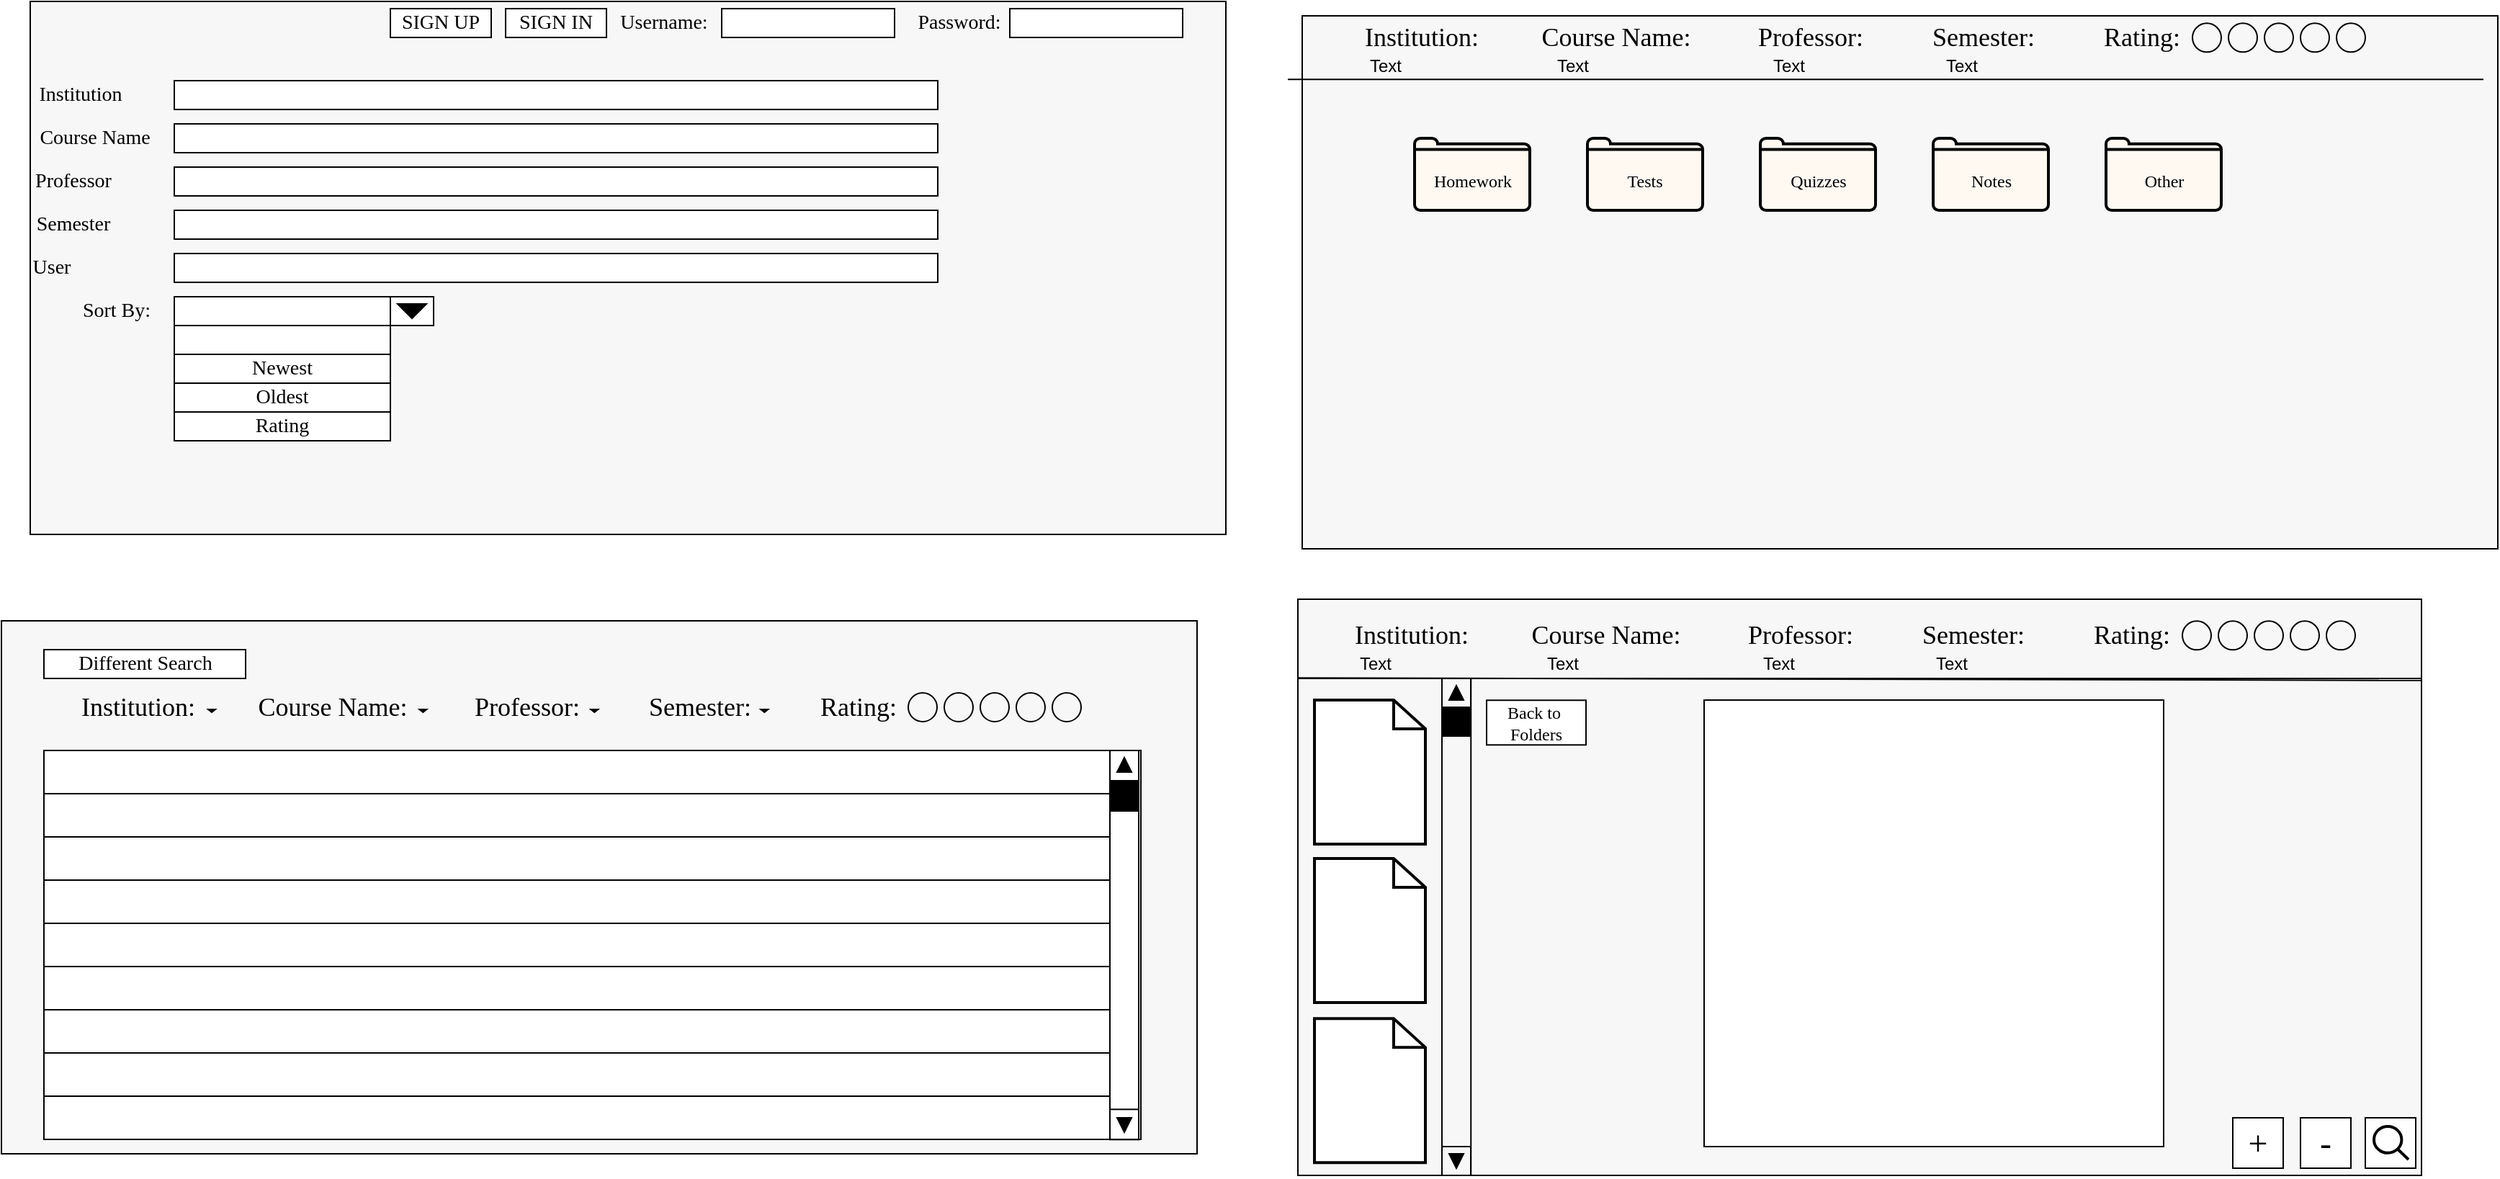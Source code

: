 <mxfile version="10.5.2" type="github"><diagram id="fE3weY7RTYQjaX6MT7tJ" name="Page-1"><mxGraphModel dx="998" dy="424" grid="1" gridSize="10" guides="1" tooltips="1" connect="1" arrows="1" fold="1" page="1" pageScale="1" pageWidth="850" pageHeight="1100" math="0" shadow="0"><root><mxCell id="0"/><mxCell id="1" parent="0"/><mxCell id="RQsLyxsgD_TibJoST8AB-97" value="" style="rounded=0;whiteSpace=wrap;html=1;strokeColor=#000000;fillColor=#F7F7F7;" parent="1" vertex="1"><mxGeometry x="920" y="480" width="780" height="400" as="geometry"/></mxCell><mxCell id="5D6q7GdCZ7EVulJObCjl-46" value="" style="rounded=0;whiteSpace=wrap;html=1;strokeColor=#000000;fillColor=none;" vertex="1" parent="1"><mxGeometry x="920" y="535" width="780" height="345" as="geometry"/></mxCell><mxCell id="5D6q7GdCZ7EVulJObCjl-62" value="" style="rounded=0;whiteSpace=wrap;html=1;strokeColor=#000000;fillColor=#F7F7F7;" vertex="1" parent="1"><mxGeometry x="923" y="75" width="830" height="370" as="geometry"/></mxCell><mxCell id="5D6q7GdCZ7EVulJObCjl-19" value="" style="rounded=0;whiteSpace=wrap;html=1;strokeColor=#000000;fillColor=#F7F7F7;" vertex="1" parent="1"><mxGeometry x="40" y="65" width="830" height="370" as="geometry"/></mxCell><mxCell id="RQsLyxsgD_TibJoST8AB-96" value="" style="rounded=0;whiteSpace=wrap;html=1;strokeColor=#000000;fillColor=#F7F7F7;" parent="1" vertex="1"><mxGeometry x="20" y="495" width="830" height="370" as="geometry"/></mxCell><mxCell id="RQsLyxsgD_TibJoST8AB-2" value="" style="rounded=0;whiteSpace=wrap;html=1;" parent="1" vertex="1"><mxGeometry x="140" y="120" width="530" height="20" as="geometry"/></mxCell><mxCell id="RQsLyxsgD_TibJoST8AB-3" value="&lt;div style=&quot;text-align: left&quot;&gt;&lt;span style=&quot;font-size: 14px ; font-family: &amp;#34;georgia&amp;#34;&quot;&gt;Institution&lt;/span&gt;&lt;/div&gt;" style="text;html=1;strokeColor=none;fillColor=none;align=center;verticalAlign=middle;whiteSpace=wrap;rounded=0;" parent="1" vertex="1"><mxGeometry x="30" y="120" width="90" height="20" as="geometry"/></mxCell><mxCell id="RQsLyxsgD_TibJoST8AB-5" value="&lt;font face=&quot;Georgia&quot; style=&quot;font-size: 14px&quot;&gt;Course Name&lt;/font&gt;" style="text;html=1;strokeColor=none;fillColor=none;align=center;verticalAlign=middle;whiteSpace=wrap;rounded=0;" parent="1" vertex="1"><mxGeometry x="40" y="150" width="90" height="20" as="geometry"/></mxCell><mxCell id="RQsLyxsgD_TibJoST8AB-6" value="&lt;div style=&quot;text-align: left&quot;&gt;&lt;span style=&quot;font-size: 14px ; font-family: &amp;#34;georgia&amp;#34;&quot;&gt;Professor&lt;/span&gt;&lt;/div&gt;" style="text;html=1;strokeColor=none;fillColor=none;align=center;verticalAlign=middle;whiteSpace=wrap;rounded=0;" parent="1" vertex="1"><mxGeometry x="40" y="180" width="60" height="20" as="geometry"/></mxCell><mxCell id="RQsLyxsgD_TibJoST8AB-7" value="&lt;div style=&quot;text-align: left&quot;&gt;&lt;span style=&quot;font-size: 14px ; font-family: &amp;#34;georgia&amp;#34;&quot;&gt;Semester&lt;/span&gt;&lt;/div&gt;" style="text;html=1;strokeColor=none;fillColor=none;align=center;verticalAlign=middle;whiteSpace=wrap;rounded=0;" parent="1" vertex="1"><mxGeometry x="40" y="210" width="60" height="20" as="geometry"/></mxCell><mxCell id="RQsLyxsgD_TibJoST8AB-8" value="&lt;font face=&quot;Georgia&quot; style=&quot;font-size: 14px&quot;&gt;User&lt;/font&gt;" style="text;html=1;strokeColor=none;fillColor=none;align=center;verticalAlign=middle;whiteSpace=wrap;rounded=0;" parent="1" vertex="1"><mxGeometry x="40" y="240" width="30" height="20" as="geometry"/></mxCell><mxCell id="RQsLyxsgD_TibJoST8AB-11" value="" style="rounded=0;whiteSpace=wrap;html=1;" parent="1" vertex="1"><mxGeometry x="140" y="150" width="530" height="20" as="geometry"/></mxCell><mxCell id="RQsLyxsgD_TibJoST8AB-12" value="" style="rounded=0;whiteSpace=wrap;html=1;" parent="1" vertex="1"><mxGeometry x="140" y="180" width="530" height="20" as="geometry"/></mxCell><mxCell id="RQsLyxsgD_TibJoST8AB-13" value="" style="rounded=0;whiteSpace=wrap;html=1;" parent="1" vertex="1"><mxGeometry x="140" y="210" width="530" height="20" as="geometry"/></mxCell><mxCell id="RQsLyxsgD_TibJoST8AB-14" value="" style="rounded=0;whiteSpace=wrap;html=1;" parent="1" vertex="1"><mxGeometry x="140" y="240" width="530" height="20" as="geometry"/></mxCell><mxCell id="RQsLyxsgD_TibJoST8AB-16" value="&lt;div style=&quot;text-align: left&quot;&gt;&lt;span style=&quot;font-size: 14px ; font-family: &amp;#34;georgia&amp;#34;&quot;&gt;SIGN IN&lt;/span&gt;&lt;/div&gt;" style="text;html=1;strokeColor=#000000;fillColor=#FFFFFF;align=center;verticalAlign=middle;whiteSpace=wrap;rounded=0;" parent="1" vertex="1"><mxGeometry x="370" y="70" width="70" height="20" as="geometry"/></mxCell><mxCell id="RQsLyxsgD_TibJoST8AB-18" value="" style="rounded=0;whiteSpace=wrap;html=1;" parent="1" vertex="1"><mxGeometry x="520" y="70" width="120" height="20" as="geometry"/></mxCell><mxCell id="RQsLyxsgD_TibJoST8AB-19" value="" style="rounded=0;whiteSpace=wrap;html=1;" parent="1" vertex="1"><mxGeometry x="720" y="70" width="120" height="20" as="geometry"/></mxCell><mxCell id="RQsLyxsgD_TibJoST8AB-20" value="&lt;div style=&quot;text-align: left&quot;&gt;&lt;span style=&quot;font-size: 14px ; font-family: &amp;#34;georgia&amp;#34;&quot;&gt;Username:&lt;/span&gt;&lt;/div&gt;" style="text;html=1;strokeColor=none;fillColor=none;align=center;verticalAlign=middle;whiteSpace=wrap;rounded=0;" parent="1" vertex="1"><mxGeometry x="440" y="70" width="80" height="20" as="geometry"/></mxCell><mxCell id="RQsLyxsgD_TibJoST8AB-21" value="&lt;div style=&quot;text-align: left&quot;&gt;&lt;span style=&quot;font-size: 14px ; font-family: &amp;#34;georgia&amp;#34;&quot;&gt;Password:&lt;/span&gt;&lt;/div&gt;" style="text;html=1;strokeColor=none;fillColor=none;align=center;verticalAlign=middle;whiteSpace=wrap;rounded=0;" parent="1" vertex="1"><mxGeometry x="640" y="70" width="90" height="20" as="geometry"/></mxCell><mxCell id="RQsLyxsgD_TibJoST8AB-22" value="&lt;div style=&quot;text-align: left&quot;&gt;&lt;span style=&quot;font-size: 14px ; font-family: &amp;#34;georgia&amp;#34;&quot;&gt;SIGN UP&lt;/span&gt;&lt;/div&gt;" style="text;html=1;strokeColor=#000000;fillColor=#FFFFFF;align=center;verticalAlign=middle;whiteSpace=wrap;rounded=0;" parent="1" vertex="1"><mxGeometry x="290" y="70" width="70" height="20" as="geometry"/></mxCell><mxCell id="RQsLyxsgD_TibJoST8AB-23" value="&lt;font face=&quot;Georgia&quot; style=&quot;font-size: 14px&quot;&gt;Sort By:&lt;/font&gt;" style="text;html=1;strokeColor=none;fillColor=none;align=center;verticalAlign=middle;whiteSpace=wrap;rounded=0;" parent="1" vertex="1"><mxGeometry x="70" y="270" width="60" height="20" as="geometry"/></mxCell><mxCell id="RQsLyxsgD_TibJoST8AB-24" value="" style="rounded=0;whiteSpace=wrap;html=1;" parent="1" vertex="1"><mxGeometry x="140" y="270" width="180" height="20" as="geometry"/></mxCell><mxCell id="RQsLyxsgD_TibJoST8AB-25" value="" style="endArrow=none;html=1;" parent="1" edge="1"><mxGeometry width="50" height="50" relative="1" as="geometry"><mxPoint x="290" y="290" as="sourcePoint"/><mxPoint x="290" y="270" as="targetPoint"/><Array as="points"/></mxGeometry></mxCell><mxCell id="RQsLyxsgD_TibJoST8AB-26" value="" style="triangle;whiteSpace=wrap;html=1;fillColor=#000000;rotation=90;" parent="1" vertex="1"><mxGeometry x="300" y="270" width="10" height="20" as="geometry"/></mxCell><mxCell id="RQsLyxsgD_TibJoST8AB-27" value="" style="rounded=0;whiteSpace=wrap;html=1;fillColor=#FFFFFF;strokeColor=#000000;" parent="1" vertex="1"><mxGeometry x="140" y="290" width="150" height="80" as="geometry"/></mxCell><mxCell id="RQsLyxsgD_TibJoST8AB-29" value="&lt;font face=&quot;Georgia&quot; style=&quot;font-size: 14px&quot;&gt;Newest&lt;/font&gt;" style="text;html=1;strokeColor=none;fillColor=none;align=center;verticalAlign=middle;whiteSpace=wrap;rounded=0;" parent="1" vertex="1"><mxGeometry x="140" y="310" width="150" height="20" as="geometry"/></mxCell><mxCell id="RQsLyxsgD_TibJoST8AB-30" value="&lt;font face=&quot;Georgia&quot; style=&quot;font-size: 14px&quot;&gt;Oldest&lt;/font&gt;" style="text;html=1;strokeColor=none;fillColor=none;align=center;verticalAlign=middle;whiteSpace=wrap;rounded=0;" parent="1" vertex="1"><mxGeometry x="140" y="330" width="150" height="20" as="geometry"/></mxCell><mxCell id="RQsLyxsgD_TibJoST8AB-31" value="" style="endArrow=none;html=1;entryX=1;entryY=1;entryDx=0;entryDy=0;entryPerimeter=0;" parent="1" edge="1"><mxGeometry width="50" height="50" relative="1" as="geometry"><mxPoint x="140" y="310" as="sourcePoint"/><mxPoint x="290" y="310" as="targetPoint"/></mxGeometry></mxCell><mxCell id="RQsLyxsgD_TibJoST8AB-32" value="" style="endArrow=none;html=1;entryX=1;entryY=1;entryDx=0;entryDy=0;entryPerimeter=0;" parent="1" edge="1"><mxGeometry width="50" height="50" relative="1" as="geometry"><mxPoint x="140" y="330" as="sourcePoint"/><mxPoint x="290" y="330" as="targetPoint"/></mxGeometry></mxCell><mxCell id="RQsLyxsgD_TibJoST8AB-33" value="&lt;font face=&quot;Georgia&quot;&gt;&lt;span style=&quot;font-size: 14px&quot;&gt;Rating&lt;/span&gt;&lt;/font&gt;" style="text;html=1;strokeColor=none;fillColor=none;align=center;verticalAlign=middle;whiteSpace=wrap;rounded=0;" parent="1" vertex="1"><mxGeometry x="140" y="350" width="150" height="20" as="geometry"/></mxCell><mxCell id="RQsLyxsgD_TibJoST8AB-34" value="" style="endArrow=none;html=1;entryX=1;entryY=1;entryDx=0;entryDy=0;entryPerimeter=0;" parent="1" edge="1"><mxGeometry width="50" height="50" relative="1" as="geometry"><mxPoint x="140" y="350" as="sourcePoint"/><mxPoint x="290" y="350" as="targetPoint"/></mxGeometry></mxCell><mxCell id="RQsLyxsgD_TibJoST8AB-38" value="" style="endArrow=none;html=1;entryX=0;entryY=0;entryDx=0;entryDy=0;entryPerimeter=0;" parent="1" target="RQsLyxsgD_TibJoST8AB-75" edge="1"><mxGeometry width="50" height="50" relative="1" as="geometry"><mxPoint x="49.5" y="585" as="sourcePoint"/><mxPoint x="879.5" y="585" as="targetPoint"/></mxGeometry></mxCell><mxCell id="RQsLyxsgD_TibJoST8AB-40" value="&lt;font face=&quot;Georgia&quot; style=&quot;font-size: 18px&quot;&gt;Institution:&lt;/font&gt;" style="text;html=1;strokeColor=none;fillColor=none;align=center;verticalAlign=middle;whiteSpace=wrap;rounded=0;" parent="1" vertex="1"><mxGeometry x="69.5" y="545" width="90" height="20" as="geometry"/></mxCell><mxCell id="RQsLyxsgD_TibJoST8AB-41" value="&lt;font face=&quot;Georgia&quot; style=&quot;font-size: 18px&quot;&gt;Course Name:&lt;/font&gt;" style="text;html=1;strokeColor=none;fillColor=none;align=center;verticalAlign=middle;whiteSpace=wrap;rounded=0;" parent="1" vertex="1"><mxGeometry x="189.5" y="545" width="120" height="20" as="geometry"/></mxCell><mxCell id="RQsLyxsgD_TibJoST8AB-42" value="&lt;font face=&quot;Georgia&quot; style=&quot;font-size: 18px&quot;&gt;Professor:&lt;/font&gt;" style="text;html=1;strokeColor=none;fillColor=none;align=center;verticalAlign=middle;whiteSpace=wrap;rounded=0;" parent="1" vertex="1"><mxGeometry x="339.5" y="545" width="90" height="20" as="geometry"/></mxCell><mxCell id="RQsLyxsgD_TibJoST8AB-43" value="&lt;font face=&quot;Georgia&quot; style=&quot;font-size: 18px&quot;&gt;Semester:&lt;/font&gt;" style="text;html=1;strokeColor=none;fillColor=none;align=center;verticalAlign=middle;whiteSpace=wrap;rounded=0;" parent="1" vertex="1"><mxGeometry x="459.5" y="545" width="90" height="20" as="geometry"/></mxCell><mxCell id="RQsLyxsgD_TibJoST8AB-44" value="&lt;font face=&quot;Georgia&quot; style=&quot;font-size: 18px&quot;&gt;Rating:&lt;/font&gt;" style="text;html=1;strokeColor=none;fillColor=none;align=center;verticalAlign=middle;whiteSpace=wrap;rounded=0;" parent="1" vertex="1"><mxGeometry x="579.5" y="545" width="70" height="20" as="geometry"/></mxCell><mxCell id="RQsLyxsgD_TibJoST8AB-45" value="" style="ellipse;whiteSpace=wrap;html=1;aspect=fixed;strokeColor=#000000;fillColor=none;" parent="1" vertex="1"><mxGeometry x="649.5" y="545" width="20" height="20" as="geometry"/></mxCell><mxCell id="RQsLyxsgD_TibJoST8AB-48" value="" style="ellipse;whiteSpace=wrap;html=1;aspect=fixed;strokeColor=#000000;fillColor=none;" parent="1" vertex="1"><mxGeometry x="674.5" y="545" width="20" height="20" as="geometry"/></mxCell><mxCell id="RQsLyxsgD_TibJoST8AB-49" value="" style="ellipse;whiteSpace=wrap;html=1;aspect=fixed;strokeColor=#000000;fillColor=none;" parent="1" vertex="1"><mxGeometry x="699.5" y="545" width="20" height="20" as="geometry"/></mxCell><mxCell id="RQsLyxsgD_TibJoST8AB-50" value="" style="ellipse;whiteSpace=wrap;html=1;aspect=fixed;strokeColor=#000000;fillColor=none;" parent="1" vertex="1"><mxGeometry x="724.5" y="545" width="20" height="20" as="geometry"/></mxCell><mxCell id="RQsLyxsgD_TibJoST8AB-51" value="" style="ellipse;whiteSpace=wrap;html=1;aspect=fixed;strokeColor=#000000;fillColor=none;" parent="1" vertex="1"><mxGeometry x="749.5" y="545" width="20" height="20" as="geometry"/></mxCell><mxCell id="RQsLyxsgD_TibJoST8AB-57" value="" style="endArrow=none;html=1;" parent="1" edge="1"><mxGeometry width="50" height="50" relative="1" as="geometry"><mxPoint x="913" y="119.167" as="sourcePoint"/><mxPoint x="1743" y="119.167" as="targetPoint"/></mxGeometry></mxCell><mxCell id="RQsLyxsgD_TibJoST8AB-58" value="&lt;font face=&quot;Georgia&quot; style=&quot;font-size: 18px&quot;&gt;Institution:&lt;/font&gt;" style="text;html=1;strokeColor=none;fillColor=none;align=center;verticalAlign=middle;whiteSpace=wrap;rounded=0;" parent="1" vertex="1"><mxGeometry x="961" y="80.167" width="90" height="20" as="geometry"/></mxCell><mxCell id="RQsLyxsgD_TibJoST8AB-59" value="&lt;font face=&quot;Georgia&quot; style=&quot;font-size: 18px&quot;&gt;Course Name:&lt;/font&gt;" style="text;html=1;strokeColor=none;fillColor=none;align=center;verticalAlign=middle;whiteSpace=wrap;rounded=0;" parent="1" vertex="1"><mxGeometry x="1081" y="80.167" width="120" height="20" as="geometry"/></mxCell><mxCell id="RQsLyxsgD_TibJoST8AB-60" value="&lt;font face=&quot;Georgia&quot; style=&quot;font-size: 18px&quot;&gt;Professor:&lt;/font&gt;" style="text;html=1;strokeColor=none;fillColor=none;align=center;verticalAlign=middle;whiteSpace=wrap;rounded=0;" parent="1" vertex="1"><mxGeometry x="1231" y="80.167" width="90" height="20" as="geometry"/></mxCell><mxCell id="RQsLyxsgD_TibJoST8AB-61" value="&lt;font face=&quot;Georgia&quot; style=&quot;font-size: 18px&quot;&gt;Semester:&lt;/font&gt;" style="text;html=1;strokeColor=none;fillColor=none;align=center;verticalAlign=middle;whiteSpace=wrap;rounded=0;" parent="1" vertex="1"><mxGeometry x="1351" y="80.167" width="90" height="20" as="geometry"/></mxCell><mxCell id="RQsLyxsgD_TibJoST8AB-62" value="&lt;font face=&quot;Georgia&quot; style=&quot;font-size: 18px&quot;&gt;Rating:&lt;/font&gt;" style="text;html=1;strokeColor=none;fillColor=none;align=center;verticalAlign=middle;whiteSpace=wrap;rounded=0;" parent="1" vertex="1"><mxGeometry x="1471" y="80.167" width="70" height="20" as="geometry"/></mxCell><mxCell id="RQsLyxsgD_TibJoST8AB-63" value="" style="ellipse;whiteSpace=wrap;html=1;aspect=fixed;strokeColor=#000000;fillColor=none;" parent="1" vertex="1"><mxGeometry x="1541" y="80.167" width="20" height="20" as="geometry"/></mxCell><mxCell id="RQsLyxsgD_TibJoST8AB-64" value="" style="ellipse;whiteSpace=wrap;html=1;aspect=fixed;strokeColor=#000000;fillColor=none;" parent="1" vertex="1"><mxGeometry x="1566" y="80.167" width="20" height="20" as="geometry"/></mxCell><mxCell id="RQsLyxsgD_TibJoST8AB-65" value="" style="ellipse;whiteSpace=wrap;html=1;aspect=fixed;strokeColor=#000000;fillColor=none;" parent="1" vertex="1"><mxGeometry x="1591" y="80.167" width="20" height="20" as="geometry"/></mxCell><mxCell id="RQsLyxsgD_TibJoST8AB-66" value="" style="ellipse;whiteSpace=wrap;html=1;aspect=fixed;strokeColor=#000000;fillColor=none;" parent="1" vertex="1"><mxGeometry x="1616" y="80.167" width="20" height="20" as="geometry"/></mxCell><mxCell id="RQsLyxsgD_TibJoST8AB-67" value="" style="ellipse;whiteSpace=wrap;html=1;aspect=fixed;strokeColor=#000000;fillColor=none;" parent="1" vertex="1"><mxGeometry x="1641" y="80.167" width="20" height="20" as="geometry"/></mxCell><mxCell id="RQsLyxsgD_TibJoST8AB-68" value="Text" style="text;html=1;strokeColor=none;fillColor=none;align=center;verticalAlign=middle;whiteSpace=wrap;rounded=0;" parent="1" vertex="1"><mxGeometry x="961" y="100.167" width="40" height="20" as="geometry"/></mxCell><mxCell id="RQsLyxsgD_TibJoST8AB-69" value="Text" style="text;html=1;strokeColor=none;fillColor=none;align=center;verticalAlign=middle;whiteSpace=wrap;rounded=0;" parent="1" vertex="1"><mxGeometry x="1091" y="100.167" width="40" height="20" as="geometry"/></mxCell><mxCell id="RQsLyxsgD_TibJoST8AB-70" value="Text" style="text;html=1;strokeColor=none;fillColor=none;align=center;verticalAlign=middle;whiteSpace=wrap;rounded=0;" parent="1" vertex="1"><mxGeometry x="1241" y="100.167" width="40" height="20" as="geometry"/></mxCell><mxCell id="RQsLyxsgD_TibJoST8AB-71" value="Text" style="text;html=1;strokeColor=none;fillColor=none;align=center;verticalAlign=middle;whiteSpace=wrap;rounded=0;" parent="1" vertex="1"><mxGeometry x="1361" y="100.167" width="40" height="20" as="geometry"/></mxCell><mxCell id="RQsLyxsgD_TibJoST8AB-72" value="" style="rounded=0;whiteSpace=wrap;html=1;strokeColor=#000000;fillColor=#FFFFFF;" parent="1" vertex="1"><mxGeometry x="50" y="585" width="761" height="270" as="geometry"/></mxCell><mxCell id="RQsLyxsgD_TibJoST8AB-74" value="" style="rounded=0;whiteSpace=wrap;html=1;strokeColor=#000000;fillColor=#000000;" parent="1" vertex="1"><mxGeometry x="789.5" y="606" width="20" height="21" as="geometry"/></mxCell><mxCell id="RQsLyxsgD_TibJoST8AB-75" value="" style="rounded=0;whiteSpace=wrap;html=1;strokeColor=#000000;fillColor=none;" parent="1" vertex="1"><mxGeometry x="789.5" y="585" width="20" height="21" as="geometry"/></mxCell><mxCell id="RQsLyxsgD_TibJoST8AB-76" value="" style="rounded=0;whiteSpace=wrap;html=1;strokeColor=#000000;fillColor=none;" parent="1" vertex="1"><mxGeometry x="789.5" y="834.167" width="20" height="21" as="geometry"/></mxCell><mxCell id="RQsLyxsgD_TibJoST8AB-77" value="" style="triangle;whiteSpace=wrap;html=1;strokeColor=#000000;fillColor=#000000;rotation=-90;" parent="1" vertex="1"><mxGeometry x="794.5" y="590" width="10" height="10" as="geometry"/></mxCell><mxCell id="RQsLyxsgD_TibJoST8AB-78" value="" style="triangle;whiteSpace=wrap;html=1;strokeColor=#000000;fillColor=#000000;rotation=90;" parent="1" vertex="1"><mxGeometry x="794.5" y="840" width="10" height="10" as="geometry"/></mxCell><mxCell id="RQsLyxsgD_TibJoST8AB-80" value="" style="rounded=0;whiteSpace=wrap;html=1;strokeColor=#000000;fillColor=#FFFFFF;" parent="1" vertex="1"><mxGeometry x="49.5" y="585" width="740" height="30" as="geometry"/></mxCell><mxCell id="RQsLyxsgD_TibJoST8AB-81" value="" style="rounded=0;whiteSpace=wrap;html=1;strokeColor=#000000;fillColor=#FFFFFF;" parent="1" vertex="1"><mxGeometry x="49.5" y="615" width="740" height="30" as="geometry"/></mxCell><mxCell id="RQsLyxsgD_TibJoST8AB-82" value="" style="rounded=0;whiteSpace=wrap;html=1;strokeColor=#000000;fillColor=#FFFFFF;" parent="1" vertex="1"><mxGeometry x="49.5" y="645" width="740" height="30" as="geometry"/></mxCell><mxCell id="RQsLyxsgD_TibJoST8AB-83" value="" style="rounded=0;whiteSpace=wrap;html=1;strokeColor=#000000;fillColor=#FFFFFF;" parent="1" vertex="1"><mxGeometry x="49.5" y="675" width="740" height="30" as="geometry"/></mxCell><mxCell id="RQsLyxsgD_TibJoST8AB-84" value="" style="rounded=0;whiteSpace=wrap;html=1;strokeColor=#000000;fillColor=#FFFFFF;" parent="1" vertex="1"><mxGeometry x="49.5" y="705" width="740" height="30" as="geometry"/></mxCell><mxCell id="RQsLyxsgD_TibJoST8AB-86" value="" style="rounded=0;whiteSpace=wrap;html=1;strokeColor=#000000;fillColor=#FFFFFF;" parent="1" vertex="1"><mxGeometry x="49.5" y="765" width="740" height="30" as="geometry"/></mxCell><mxCell id="RQsLyxsgD_TibJoST8AB-87" value="" style="rounded=0;whiteSpace=wrap;html=1;strokeColor=#000000;fillColor=#FFFFFF;" parent="1" vertex="1"><mxGeometry x="49.5" y="795" width="740" height="30" as="geometry"/></mxCell><mxCell id="RQsLyxsgD_TibJoST8AB-88" value="" style="rounded=0;whiteSpace=wrap;html=1;strokeColor=#000000;fillColor=#FFFFFF;" parent="1" vertex="1"><mxGeometry x="49.5" y="825" width="740" height="30" as="geometry"/></mxCell><mxCell id="RQsLyxsgD_TibJoST8AB-89" value="&lt;font style=&quot;font-size: 14px&quot; face=&quot;Georgia&quot;&gt;Different Search&lt;/font&gt;" style="rounded=0;whiteSpace=wrap;html=1;strokeColor=#000000;fillColor=#FFFFFF;" parent="1" vertex="1"><mxGeometry x="49.5" y="515" width="140" height="20" as="geometry"/></mxCell><mxCell id="RQsLyxsgD_TibJoST8AB-73" value="" style="endArrow=none;html=1;exitX=1;exitY=0.96;exitDx=0;exitDy=0;exitPerimeter=0;entryX=1;entryY=0;entryDx=0;entryDy=0;entryPerimeter=0;" parent="1" source="RQsLyxsgD_TibJoST8AB-76" target="RQsLyxsgD_TibJoST8AB-75" edge="1"><mxGeometry width="50" height="50" relative="1" as="geometry"><mxPoint x="809.5" y="865" as="sourcePoint"/><mxPoint x="829.5" y="625" as="targetPoint"/></mxGeometry></mxCell><mxCell id="RQsLyxsgD_TibJoST8AB-103" value="" style="rounded=0;whiteSpace=wrap;html=1;strokeColor=#000000;fillColor=#FFFFFF;" parent="1" vertex="1"><mxGeometry x="49.5" y="735" width="740" height="30" as="geometry"/></mxCell><mxCell id="5D6q7GdCZ7EVulJObCjl-1" value="" style="html=1;verticalLabelPosition=bottom;align=center;labelBackgroundColor=#ffffff;verticalAlign=top;strokeWidth=2;strokeColor=#000000;fillColor=#FFF9F2;shadow=0;dashed=0;shape=mxgraph.ios7.icons.folder;" vertex="1" parent="1"><mxGeometry x="1001" y="160" width="80" height="50" as="geometry"/></mxCell><mxCell id="5D6q7GdCZ7EVulJObCjl-3" value="" style="html=1;verticalLabelPosition=bottom;align=center;labelBackgroundColor=#ffffff;verticalAlign=top;strokeWidth=2;strokeColor=#000000;fillColor=#FFF9F2;shadow=0;dashed=0;shape=mxgraph.ios7.icons.folder;" vertex="1" parent="1"><mxGeometry x="1121" y="160" width="80" height="50" as="geometry"/></mxCell><mxCell id="5D6q7GdCZ7EVulJObCjl-4" value="" style="html=1;verticalLabelPosition=bottom;align=center;labelBackgroundColor=#ffffff;verticalAlign=top;strokeWidth=2;strokeColor=#000000;fillColor=#FFF9F2;shadow=0;dashed=0;shape=mxgraph.ios7.icons.folder;" vertex="1" parent="1"><mxGeometry x="1241" y="160" width="80" height="50" as="geometry"/></mxCell><mxCell id="5D6q7GdCZ7EVulJObCjl-5" value="" style="html=1;verticalLabelPosition=bottom;align=center;labelBackgroundColor=#ffffff;verticalAlign=top;strokeWidth=2;strokeColor=#000000;fillColor=#FFF9F2;shadow=0;dashed=0;shape=mxgraph.ios7.icons.folder;" vertex="1" parent="1"><mxGeometry x="1361" y="160" width="80" height="50" as="geometry"/></mxCell><mxCell id="5D6q7GdCZ7EVulJObCjl-6" value="" style="html=1;verticalLabelPosition=bottom;align=center;labelBackgroundColor=#ffffff;verticalAlign=top;strokeWidth=2;strokeColor=#000000;fillColor=#FFF9F2;shadow=0;dashed=0;shape=mxgraph.ios7.icons.folder;" vertex="1" parent="1"><mxGeometry x="1481" y="160" width="80" height="50" as="geometry"/></mxCell><mxCell id="5D6q7GdCZ7EVulJObCjl-9" value="&lt;font face=&quot;Georgia&quot; style=&quot;font-size: 12px&quot;&gt;Homework&lt;/font&gt;" style="text;html=1;strokeColor=none;fillColor=none;align=center;verticalAlign=middle;whiteSpace=wrap;rounded=0;" vertex="1" parent="1"><mxGeometry x="1008.5" y="180" width="65" height="20" as="geometry"/></mxCell><mxCell id="5D6q7GdCZ7EVulJObCjl-10" value="&lt;font face=&quot;Georgia&quot; style=&quot;font-size: 12px&quot;&gt;Tests&lt;/font&gt;" style="text;html=1;strokeColor=none;fillColor=none;align=center;verticalAlign=middle;whiteSpace=wrap;rounded=0;" vertex="1" parent="1"><mxGeometry x="1146" y="180" width="30" height="20" as="geometry"/></mxCell><mxCell id="5D6q7GdCZ7EVulJObCjl-11" value="&lt;font face=&quot;Georgia&quot; style=&quot;font-size: 12px&quot;&gt;Quizzes&lt;/font&gt;" style="text;html=1;strokeColor=none;fillColor=none;align=center;verticalAlign=middle;whiteSpace=wrap;rounded=0;" vertex="1" parent="1"><mxGeometry x="1259.5" y="180" width="43" height="20" as="geometry"/></mxCell><mxCell id="5D6q7GdCZ7EVulJObCjl-12" value="&lt;font face=&quot;Georgia&quot; style=&quot;font-size: 12px&quot;&gt;Notes&lt;/font&gt;" style="text;html=1;strokeColor=none;fillColor=none;align=center;verticalAlign=middle;whiteSpace=wrap;rounded=0;" vertex="1" parent="1"><mxGeometry x="1384.5" y="180" width="33" height="20" as="geometry"/></mxCell><mxCell id="5D6q7GdCZ7EVulJObCjl-13" value="&lt;font face=&quot;Georgia&quot; style=&quot;font-size: 12px&quot;&gt;Other&lt;/font&gt;" style="text;html=1;strokeColor=none;fillColor=none;align=center;verticalAlign=middle;whiteSpace=wrap;rounded=0;" vertex="1" parent="1"><mxGeometry x="1504.5" y="180" width="33" height="20" as="geometry"/></mxCell><mxCell id="5D6q7GdCZ7EVulJObCjl-14" value="" style="triangle;whiteSpace=wrap;html=1;strokeColor=#000000;fillColor=#000000;rotation=90;" vertex="1" parent="1"><mxGeometry x="165" y="555" width="2" height="5" as="geometry"/></mxCell><mxCell id="5D6q7GdCZ7EVulJObCjl-15" value="" style="triangle;whiteSpace=wrap;html=1;strokeColor=#000000;fillColor=#000000;rotation=90;" vertex="1" parent="1"><mxGeometry x="311.667" y="555" width="2" height="5" as="geometry"/></mxCell><mxCell id="5D6q7GdCZ7EVulJObCjl-16" value="" style="triangle;whiteSpace=wrap;html=1;strokeColor=#000000;fillColor=#000000;rotation=90;" vertex="1" parent="1"><mxGeometry x="430.667" y="555" width="2" height="5" as="geometry"/></mxCell><mxCell id="5D6q7GdCZ7EVulJObCjl-17" value="" style="triangle;whiteSpace=wrap;html=1;strokeColor=#000000;fillColor=#000000;rotation=90;" vertex="1" parent="1"><mxGeometry x="548.667" y="555" width="2" height="5" as="geometry"/></mxCell><mxCell id="5D6q7GdCZ7EVulJObCjl-21" value="" style="endArrow=none;html=1;entryX=1;entryY=0.004;entryDx=0;entryDy=0;entryPerimeter=0;exitX=0;exitY=-0.001;exitDx=0;exitDy=0;exitPerimeter=0;" edge="1" parent="1" source="5D6q7GdCZ7EVulJObCjl-46" target="5D6q7GdCZ7EVulJObCjl-46"><mxGeometry width="50" height="50" relative="1" as="geometry"><mxPoint x="906" y="534.167" as="sourcePoint"/><mxPoint x="1736" y="534.167" as="targetPoint"/></mxGeometry></mxCell><mxCell id="5D6q7GdCZ7EVulJObCjl-22" value="&lt;font face=&quot;Georgia&quot; style=&quot;font-size: 18px&quot;&gt;Institution:&lt;/font&gt;" style="text;html=1;strokeColor=none;fillColor=none;align=center;verticalAlign=middle;whiteSpace=wrap;rounded=0;" vertex="1" parent="1"><mxGeometry x="954" y="495.167" width="90" height="20" as="geometry"/></mxCell><mxCell id="5D6q7GdCZ7EVulJObCjl-23" value="&lt;font face=&quot;Georgia&quot; style=&quot;font-size: 18px&quot;&gt;Course Name:&lt;/font&gt;" style="text;html=1;strokeColor=none;fillColor=none;align=center;verticalAlign=middle;whiteSpace=wrap;rounded=0;" vertex="1" parent="1"><mxGeometry x="1074" y="495.167" width="120" height="20" as="geometry"/></mxCell><mxCell id="5D6q7GdCZ7EVulJObCjl-24" value="&lt;font face=&quot;Georgia&quot; style=&quot;font-size: 18px&quot;&gt;Professor:&lt;/font&gt;" style="text;html=1;strokeColor=none;fillColor=none;align=center;verticalAlign=middle;whiteSpace=wrap;rounded=0;" vertex="1" parent="1"><mxGeometry x="1224" y="495.167" width="90" height="20" as="geometry"/></mxCell><mxCell id="5D6q7GdCZ7EVulJObCjl-25" value="&lt;font face=&quot;Georgia&quot; style=&quot;font-size: 18px&quot;&gt;Semester:&lt;/font&gt;" style="text;html=1;strokeColor=none;fillColor=none;align=center;verticalAlign=middle;whiteSpace=wrap;rounded=0;" vertex="1" parent="1"><mxGeometry x="1344" y="495.167" width="90" height="20" as="geometry"/></mxCell><mxCell id="5D6q7GdCZ7EVulJObCjl-26" value="&lt;font face=&quot;Georgia&quot; style=&quot;font-size: 18px&quot;&gt;Rating:&lt;/font&gt;" style="text;html=1;strokeColor=none;fillColor=none;align=center;verticalAlign=middle;whiteSpace=wrap;rounded=0;" vertex="1" parent="1"><mxGeometry x="1464" y="495.167" width="70" height="20" as="geometry"/></mxCell><mxCell id="5D6q7GdCZ7EVulJObCjl-27" value="" style="ellipse;whiteSpace=wrap;html=1;aspect=fixed;strokeColor=#000000;fillColor=none;" vertex="1" parent="1"><mxGeometry x="1534" y="495.167" width="20" height="20" as="geometry"/></mxCell><mxCell id="5D6q7GdCZ7EVulJObCjl-28" value="" style="ellipse;whiteSpace=wrap;html=1;aspect=fixed;strokeColor=#000000;fillColor=none;" vertex="1" parent="1"><mxGeometry x="1559" y="495.167" width="20" height="20" as="geometry"/></mxCell><mxCell id="5D6q7GdCZ7EVulJObCjl-29" value="" style="ellipse;whiteSpace=wrap;html=1;aspect=fixed;strokeColor=#000000;fillColor=none;" vertex="1" parent="1"><mxGeometry x="1584" y="495.167" width="20" height="20" as="geometry"/></mxCell><mxCell id="5D6q7GdCZ7EVulJObCjl-30" value="" style="ellipse;whiteSpace=wrap;html=1;aspect=fixed;strokeColor=#000000;fillColor=none;" vertex="1" parent="1"><mxGeometry x="1609" y="495.167" width="20" height="20" as="geometry"/></mxCell><mxCell id="5D6q7GdCZ7EVulJObCjl-31" value="" style="ellipse;whiteSpace=wrap;html=1;aspect=fixed;strokeColor=#000000;fillColor=none;" vertex="1" parent="1"><mxGeometry x="1634" y="495.167" width="20" height="20" as="geometry"/></mxCell><mxCell id="5D6q7GdCZ7EVulJObCjl-32" value="Text" style="text;html=1;strokeColor=none;fillColor=none;align=center;verticalAlign=middle;whiteSpace=wrap;rounded=0;" vertex="1" parent="1"><mxGeometry x="954" y="515.167" width="40" height="20" as="geometry"/></mxCell><mxCell id="5D6q7GdCZ7EVulJObCjl-33" value="Text" style="text;html=1;strokeColor=none;fillColor=none;align=center;verticalAlign=middle;whiteSpace=wrap;rounded=0;" vertex="1" parent="1"><mxGeometry x="1084" y="515.167" width="40" height="20" as="geometry"/></mxCell><mxCell id="5D6q7GdCZ7EVulJObCjl-34" value="Text" style="text;html=1;strokeColor=none;fillColor=none;align=center;verticalAlign=middle;whiteSpace=wrap;rounded=0;" vertex="1" parent="1"><mxGeometry x="1234" y="515.167" width="40" height="20" as="geometry"/></mxCell><mxCell id="5D6q7GdCZ7EVulJObCjl-35" value="Text" style="text;html=1;strokeColor=none;fillColor=none;align=center;verticalAlign=middle;whiteSpace=wrap;rounded=0;" vertex="1" parent="1"><mxGeometry x="1354" y="515.167" width="40" height="20" as="geometry"/></mxCell><mxCell id="5D6q7GdCZ7EVulJObCjl-47" value="" style="endArrow=none;html=1;entryX=0.154;entryY=0.001;entryDx=0;entryDy=0;entryPerimeter=0;exitX=0.154;exitY=1;exitDx=0;exitDy=0;exitPerimeter=0;" edge="1" parent="1" source="5D6q7GdCZ7EVulJObCjl-46" target="5D6q7GdCZ7EVulJObCjl-46"><mxGeometry width="50" height="50" relative="1" as="geometry"><mxPoint x="900" y="880" as="sourcePoint"/><mxPoint x="1050" y="520" as="targetPoint"/></mxGeometry></mxCell><mxCell id="5D6q7GdCZ7EVulJObCjl-48" value="" style="endArrow=none;html=1;entryX=0.154;entryY=0.001;entryDx=0;entryDy=0;entryPerimeter=0;exitX=0.154;exitY=1;exitDx=0;exitDy=0;exitPerimeter=0;" edge="1" parent="1"><mxGeometry width="50" height="50" relative="1" as="geometry"><mxPoint x="1020" y="880" as="sourcePoint"/><mxPoint x="1020" y="535" as="targetPoint"/></mxGeometry></mxCell><mxCell id="5D6q7GdCZ7EVulJObCjl-49" value="" style="triangle;whiteSpace=wrap;html=1;strokeColor=#000000;fillColor=#000000;rotation=90;" vertex="1" parent="1"><mxGeometry x="1025" y="865" width="10" height="10" as="geometry"/></mxCell><mxCell id="5D6q7GdCZ7EVulJObCjl-50" value="" style="whiteSpace=wrap;html=1;aspect=fixed;strokeColor=#000000;fillColor=none;" vertex="1" parent="1"><mxGeometry x="1020" y="860" width="20" height="20" as="geometry"/></mxCell><mxCell id="5D6q7GdCZ7EVulJObCjl-51" value="" style="whiteSpace=wrap;html=1;aspect=fixed;strokeColor=#000000;fillColor=none;" vertex="1" parent="1"><mxGeometry x="1020" y="535" width="20" height="20" as="geometry"/></mxCell><mxCell id="5D6q7GdCZ7EVulJObCjl-52" value="" style="triangle;whiteSpace=wrap;html=1;strokeColor=#000000;fillColor=#000000;rotation=-90;" vertex="1" parent="1"><mxGeometry x="1025" y="540" width="10" height="10" as="geometry"/></mxCell><mxCell id="5D6q7GdCZ7EVulJObCjl-53" value="" style="whiteSpace=wrap;html=1;aspect=fixed;strokeColor=#000000;fillColor=#000000;" vertex="1" parent="1"><mxGeometry x="1020" y="555" width="20" height="20" as="geometry"/></mxCell><mxCell id="5D6q7GdCZ7EVulJObCjl-54" value="" style="html=1;verticalLabelPosition=bottom;align=center;labelBackgroundColor=#ffffff;verticalAlign=top;strokeWidth=2;strokeColor=#000000;fillColor=#ffffff;shadow=0;dashed=0;shape=mxgraph.ios7.icons.document;" vertex="1" parent="1"><mxGeometry x="931.5" y="550" width="77" height="100" as="geometry"/></mxCell><mxCell id="5D6q7GdCZ7EVulJObCjl-55" value="" style="html=1;verticalLabelPosition=bottom;align=center;labelBackgroundColor=#ffffff;verticalAlign=top;strokeWidth=2;strokeColor=#000000;fillColor=#ffffff;shadow=0;dashed=0;shape=mxgraph.ios7.icons.document;" vertex="1" parent="1"><mxGeometry x="931.5" y="660" width="77" height="100" as="geometry"/></mxCell><mxCell id="5D6q7GdCZ7EVulJObCjl-56" value="" style="html=1;verticalLabelPosition=bottom;align=center;labelBackgroundColor=#ffffff;verticalAlign=top;strokeWidth=2;strokeColor=#000000;fillColor=#ffffff;shadow=0;dashed=0;shape=mxgraph.ios7.icons.document;" vertex="1" parent="1"><mxGeometry x="931.5" y="771.143" width="77" height="100" as="geometry"/></mxCell><mxCell id="5D6q7GdCZ7EVulJObCjl-57" value="" style="rounded=0;whiteSpace=wrap;html=1;strokeColor=#000000;fillColor=#FFFFFF;" vertex="1" parent="1"><mxGeometry x="1202" y="550" width="319" height="310" as="geometry"/></mxCell><mxCell id="5D6q7GdCZ7EVulJObCjl-58" value="&lt;font face=&quot;Georgia&quot; style=&quot;font-size: 24px&quot;&gt;-&lt;/font&gt;" style="whiteSpace=wrap;html=1;aspect=fixed;strokeColor=#000000;fillColor=#FFFFFF;" vertex="1" parent="1"><mxGeometry x="1616" y="840" width="35" height="35" as="geometry"/></mxCell><mxCell id="5D6q7GdCZ7EVulJObCjl-59" value="" style="whiteSpace=wrap;html=1;aspect=fixed;strokeColor=#000000;fillColor=#FFFFFF;" vertex="1" parent="1"><mxGeometry x="1661" y="840" width="35" height="35" as="geometry"/></mxCell><mxCell id="5D6q7GdCZ7EVulJObCjl-60" value="&lt;font face=&quot;Georgia&quot; style=&quot;font-size: 24px&quot;&gt;+&lt;/font&gt;" style="whiteSpace=wrap;html=1;aspect=fixed;strokeColor=#000000;fillColor=#FFFFFF;" vertex="1" parent="1"><mxGeometry x="1569" y="840" width="35" height="35" as="geometry"/></mxCell><mxCell id="5D6q7GdCZ7EVulJObCjl-61" value="" style="html=1;verticalLabelPosition=bottom;align=center;labelBackgroundColor=#ffffff;verticalAlign=top;strokeWidth=2;strokeColor=#000000;fillColor=#ffffff;shadow=0;dashed=0;shape=mxgraph.ios7.icons.looking_glass;" vertex="1" parent="1"><mxGeometry x="1667" y="846" width="24" height="23" as="geometry"/></mxCell><mxCell id="5D6q7GdCZ7EVulJObCjl-65" value="&lt;font face=&quot;Georgia&quot;&gt;Back to&amp;nbsp;&lt;br&gt;Folders&lt;br&gt;&lt;/font&gt;" style="rounded=0;whiteSpace=wrap;html=1;strokeColor=#000000;fillColor=#FFFFFF;" vertex="1" parent="1"><mxGeometry x="1051" y="550.143" width="69" height="31" as="geometry"/></mxCell></root></mxGraphModel></diagram></mxfile>